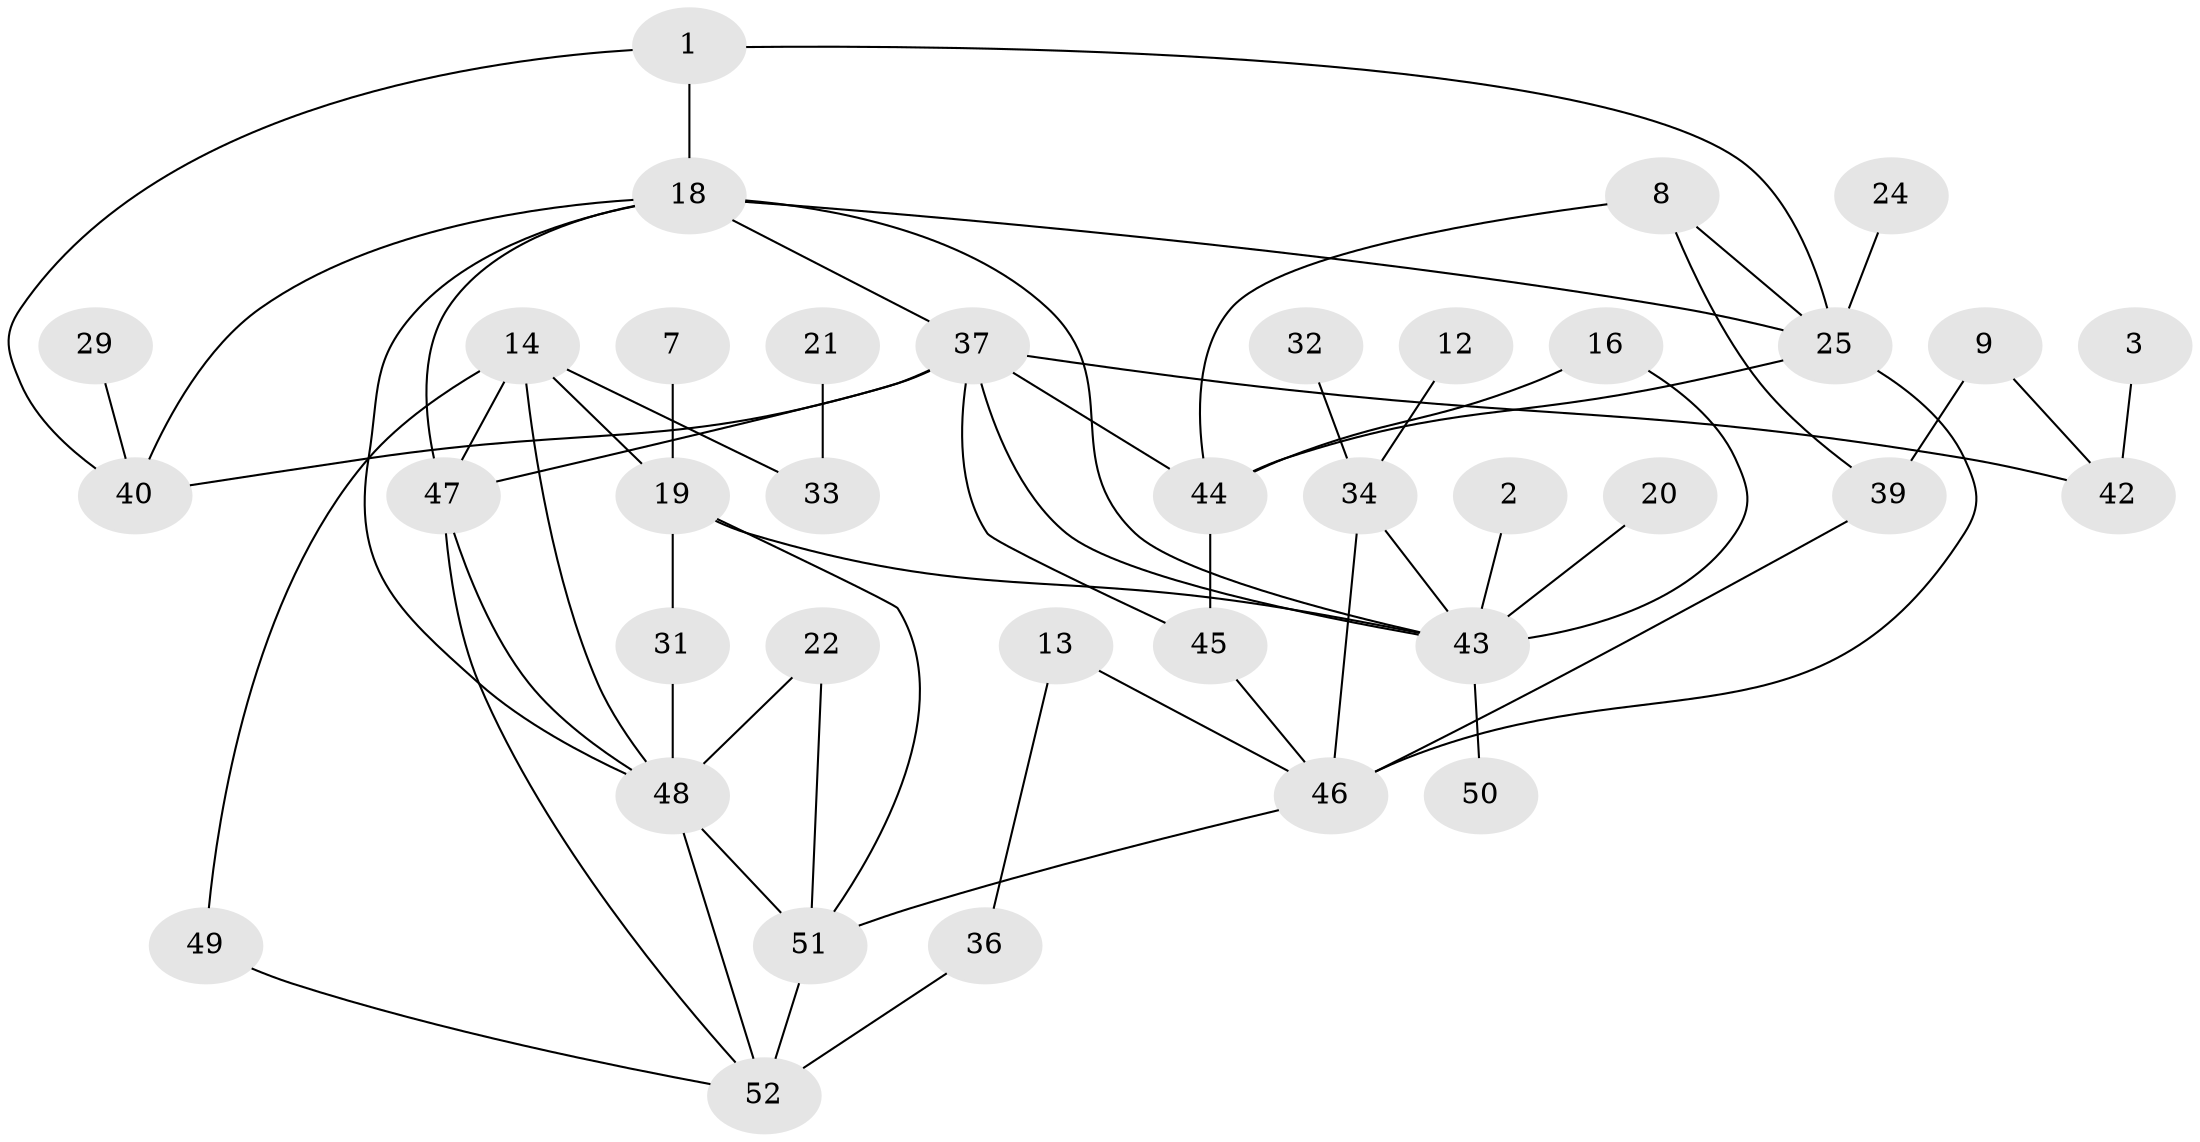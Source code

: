 // original degree distribution, {1: 0.27884615384615385, 2: 0.2403846153846154, 3: 0.18269230769230768, 4: 0.0673076923076923, 0: 0.11538461538461539, 6: 0.038461538461538464, 5: 0.0673076923076923, 7: 0.009615384615384616}
// Generated by graph-tools (version 1.1) at 2025/25/03/09/25 03:25:20]
// undirected, 37 vertices, 60 edges
graph export_dot {
graph [start="1"]
  node [color=gray90,style=filled];
  1;
  2;
  3;
  7;
  8;
  9;
  12;
  13;
  14;
  16;
  18;
  19;
  20;
  21;
  22;
  24;
  25;
  29;
  31;
  32;
  33;
  34;
  36;
  37;
  39;
  40;
  42;
  43;
  44;
  45;
  46;
  47;
  48;
  49;
  50;
  51;
  52;
  1 -- 18 [weight=1.0];
  1 -- 25 [weight=1.0];
  1 -- 40 [weight=1.0];
  2 -- 43 [weight=1.0];
  3 -- 42 [weight=1.0];
  7 -- 19 [weight=1.0];
  8 -- 25 [weight=1.0];
  8 -- 39 [weight=1.0];
  8 -- 44 [weight=1.0];
  9 -- 39 [weight=1.0];
  9 -- 42 [weight=1.0];
  12 -- 34 [weight=1.0];
  13 -- 36 [weight=1.0];
  13 -- 46 [weight=1.0];
  14 -- 19 [weight=1.0];
  14 -- 33 [weight=1.0];
  14 -- 47 [weight=2.0];
  14 -- 48 [weight=1.0];
  14 -- 49 [weight=1.0];
  16 -- 43 [weight=1.0];
  16 -- 44 [weight=1.0];
  18 -- 25 [weight=1.0];
  18 -- 37 [weight=1.0];
  18 -- 40 [weight=1.0];
  18 -- 43 [weight=1.0];
  18 -- 47 [weight=1.0];
  18 -- 48 [weight=1.0];
  19 -- 31 [weight=1.0];
  19 -- 43 [weight=1.0];
  19 -- 51 [weight=1.0];
  20 -- 43 [weight=1.0];
  21 -- 33 [weight=1.0];
  22 -- 48 [weight=1.0];
  22 -- 51 [weight=1.0];
  24 -- 25 [weight=1.0];
  25 -- 44 [weight=1.0];
  25 -- 46 [weight=2.0];
  29 -- 40 [weight=1.0];
  31 -- 48 [weight=1.0];
  32 -- 34 [weight=1.0];
  34 -- 43 [weight=1.0];
  34 -- 46 [weight=1.0];
  36 -- 52 [weight=1.0];
  37 -- 40 [weight=1.0];
  37 -- 42 [weight=1.0];
  37 -- 43 [weight=1.0];
  37 -- 44 [weight=1.0];
  37 -- 45 [weight=1.0];
  37 -- 47 [weight=1.0];
  39 -- 46 [weight=1.0];
  43 -- 50 [weight=1.0];
  44 -- 45 [weight=1.0];
  45 -- 46 [weight=1.0];
  46 -- 51 [weight=1.0];
  47 -- 48 [weight=1.0];
  47 -- 52 [weight=1.0];
  48 -- 51 [weight=1.0];
  48 -- 52 [weight=1.0];
  49 -- 52 [weight=1.0];
  51 -- 52 [weight=2.0];
}
